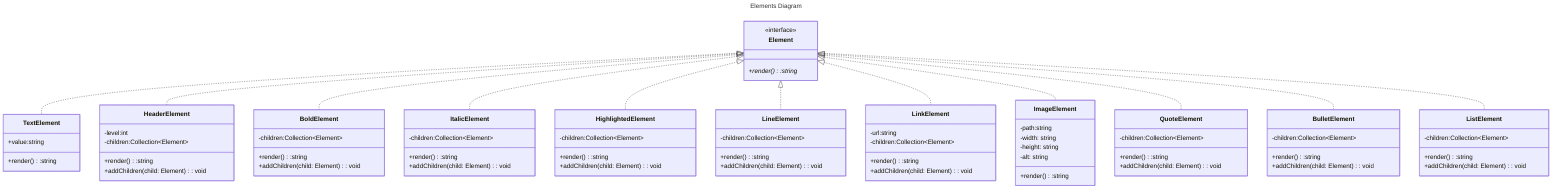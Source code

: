 ---
title: Elements Diagram
---
classDiagram
    class Element{
        <<interface>>
        +render():string*
    }
    Element <|.. TextElement
    Element <|.. HeaderElement
    Element <|.. BoldElement
    Element <|.. ItalicElement
    Element <|.. HighlightedElement
    Element <|.. LineElement
    Element <|.. LinkElement
    Element <|.. ImageElement
    Element <|.. QuoteElement
    Element <|.. BulletElement
    Element <|.. ListElement

    
    class TextElement{
        +value:string
        +render():string
    }

    class HeaderElement{
        -level:int
        -children:Collection~Element~
        +render():string
        +addChildren(child: Element): void
    }

    class BoldElement{
        -children:Collection~Element~
        +render():string
        +addChildren(child: Element): void
    }

    class ItalicElement{
        -children:Collection~Element~
        +render():string
        +addChildren(child: Element): void
    }

    class HighlightedElement{
        -children:Collection~Element~
        +render():string
        +addChildren(child: Element): void
    }

    class LineElement{
        -children:Collection~Element~
        +render():string
        +addChildren(child: Element): void
    }
    
    class LinkElement{
        -url:string
        -children:Collection~Element~
        +render():string
        +addChildren(child: Element): void
    }

    class ImageElement{
        -path:string
        -width: string
        -height: string
        -alt: string
        +render():string
    }

    class QuoteElement{
        -children:Collection~Element~
        +render():string
        +addChildren(child: Element): void
    }

    class BulletElement{
        -children:Collection~Element~
        +render():string
        +addChildren(child: Element): void
    }

    class ListElement{
        -children:Collection~Element~
        +render():string
        +addChildren(child: Element): void
    }